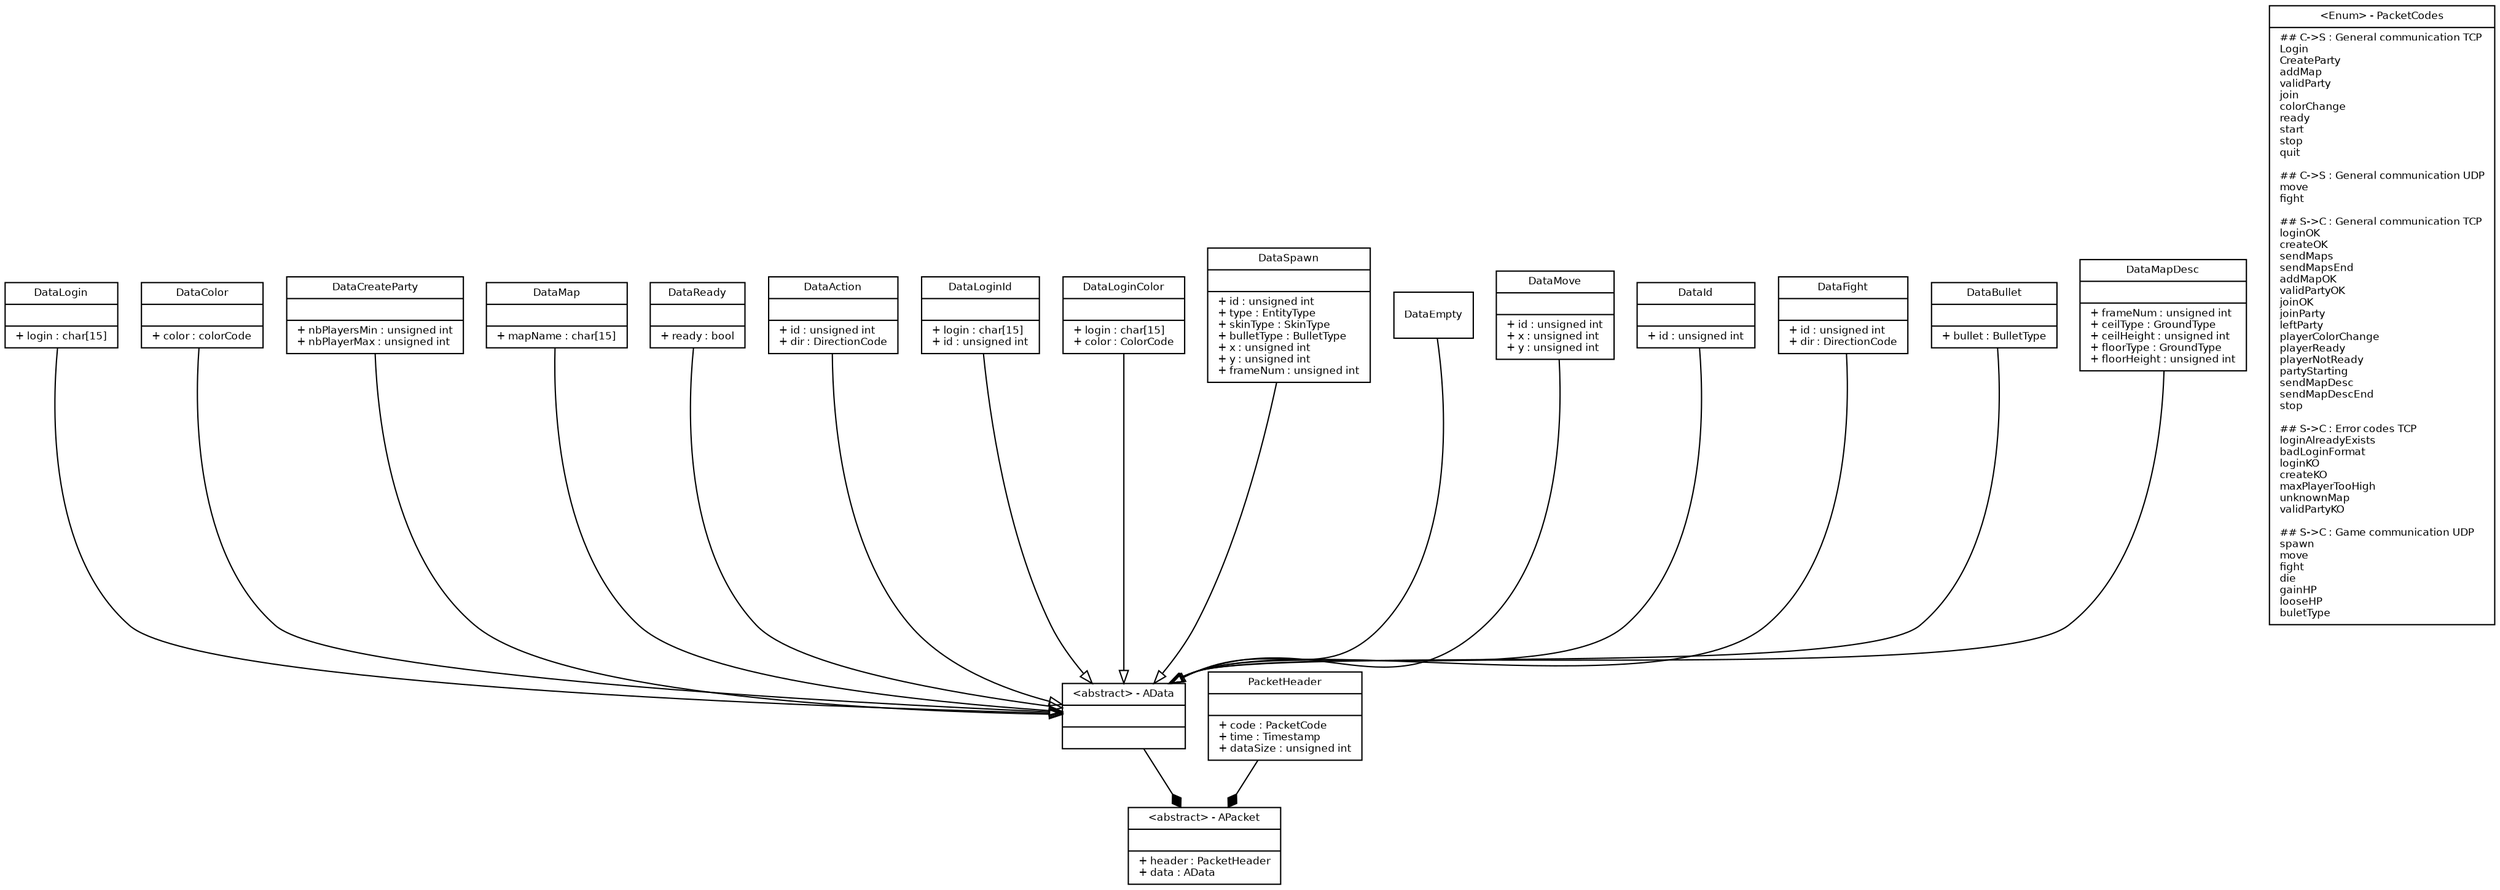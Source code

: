 digraph G {
fontname = "Bitstream Vera Sans"
fontsize = 8

node [
fontname = "Bitstream Vera Sans"
fontsize = 8
shape = "record"
]

APacket [
label = "{\
\<abstract\> - APacket||\
+ header : PacketHeader\l\
+ data : AData\l\
}"
]

AData [
label = "{\
\<abstract\> - AData||\
}"
]

PacketHeader [
label = "{\
PacketHeader||\
+ code : PacketCode\l\
+ time : Timestamp\l\
+ dataSize : unsigned int\l\
}"
]

DataLogin [
label = "{\
DataLogin||\
+ login : char[15]\l\
}"
]

DataColor [
label = "{\
DataColor||\
+ color : colorCode\l\
}"
]

DataCreateParty [
label = "{\
DataCreateParty||\
+ nbPlayersMin : unsigned int\l\
+ nbPlayerMax : unsigned int\l\
}"
]

DataMap [
label = "{\
DataMap||\
+ mapName : char[15]\l\
}"
]

DataReady [
label = "{\
DataReady||\
+ ready : bool\l\
}"
]

DataAction [
label = "{\
DataAction||\
+ id : unsigned int\l\
+ dir : DirectionCode\l\
}"
]

DataLoginId [
label = "{\
DataLoginId||\
+ login : char[15]\l\
+ id : unsigned int\l\
}"
]

DataLoginColor [
label = "{\
DataLoginColor||\
+ login : char[15]\l\
+ color : ColorCode\l\
}"
]

DataSpawn [
label = "{\
DataSpawn||\
+ id : unsigned int\l\
+ type : EntityType\l\
+ skinType : SkinType\l\
+ bulletType : BulletType\l\
+ x : unsigned int\l\
+ y : unsigned int\l\
+ frameNum : unsigned int\l\
}"
]

DataEmpty [
label = "{\
DataEmpty\
}"
]

DataMove [
label = "{\
DataMove||\
+ id : unsigned int\l\
+ x : unsigned int\l\
+ y : unsigned int\l\
}"
]

DataId [
label = "{\
DataId||\
+ id : unsigned int\l\
}"

]

DataFight [
label = "{\
DataFight||\
+ id : unsigned int\l\
+ dir : DirectionCode\l\
}"

]

DataBullet [
label = "{\
DataBullet||\
+ bullet : BulletType\l\
}"

]

DataMapDesc [
label = "{\
DataMapDesc||\
+ frameNum : unsigned int\l\
+ ceilType : GroundType\l\
+ ceilHeight : unsigned int\l\
+ floorType : GroundType\l\
+ floorHeight : unsigned int\l\
}"
]

EnumPacketCodes [
label = "{\
\<Enum\> - PacketCodes|\
## C-\>S : General communication TCP\l\
Login\l\
CreateParty\l\
addMap\l\
validParty\l\
join\l\
colorChange\l\
ready\l\
start\l\
stop\l\
quit\l\l\
## C-\>S : General communication UDP\l\
move\l\
fight\l\l\
## S-\>C : General communication TCP\l\
loginOK\l\
createOK\l\
sendMaps\l\
sendMapsEnd\l\
addMapOK\l\
validPartyOK\l\
joinOK\l\
joinParty\l\
leftParty\l\
playerColorChange\l\
playerReady\l\
playerNotReady\l\
partyStarting\l\
sendMapDesc\l\
sendMapDescEnd\l\
stop\l\l\
## S-\>C : Error codes TCP\l\
loginAlreadyExists\l\
badLoginFormat\l\
loginKO\l\
createKO\l\
maxPlayerTooHigh\l\
unknownMap\l\
validPartyKO\l\l\
## S-\>C : Game communication UDP\l\
spawn\l\
move\l\
fight\l\
die\l\
gainHP\l\
looseHP\l\
buletType\l\
}"
]

edge [
fontname = "Bitstream Vera Sans"
fontsize = 8
]

// Composition
PacketHeader -> APacket [arrowhead = "diamond" style = "solid"]
AData -> APacket [arrowhead = "diamond" style = "solid"]

// Heritage
DataMapDesc -> AData [arrowhead = "onormal" style = "solid"]
DataLogin -> AData [arrowhead = "onormal" style = "solid"]
DataCreateParty -> AData [arrowhead = "onormal" style = "solid"]
DataMap -> AData [arrowhead = "onormal" style = "solid"]
DataEmpty -> AData [arrowhead = "onormal" style = "solid"]
DataReady -> AData [arrowhead = "onormal" style = "solid"]
DataAction -> AData [arrowhead = "onormal" style = "solid"]
DataColor -> AData [arrowhead = "onormal" style = "solid"]
DataLoginId -> AData [arrowhead = "onormal" style = "solid"]
DataLoginColor -> AData [arrowhead = "onormal" style = "solid"]
DataSpawn -> AData [arrowhead = "onormal" style = "solid"]
DataMove -> AData [arrowhead = "onormal" style = "solid"]
DataId -> AData [arrowhead = "onormal" style = "solid"]
DataFight -> AData [arrowhead = "onormal" style = "solid"]
DataBullet -> AData [arrowhead = "onormal" style = "solid"]

}

